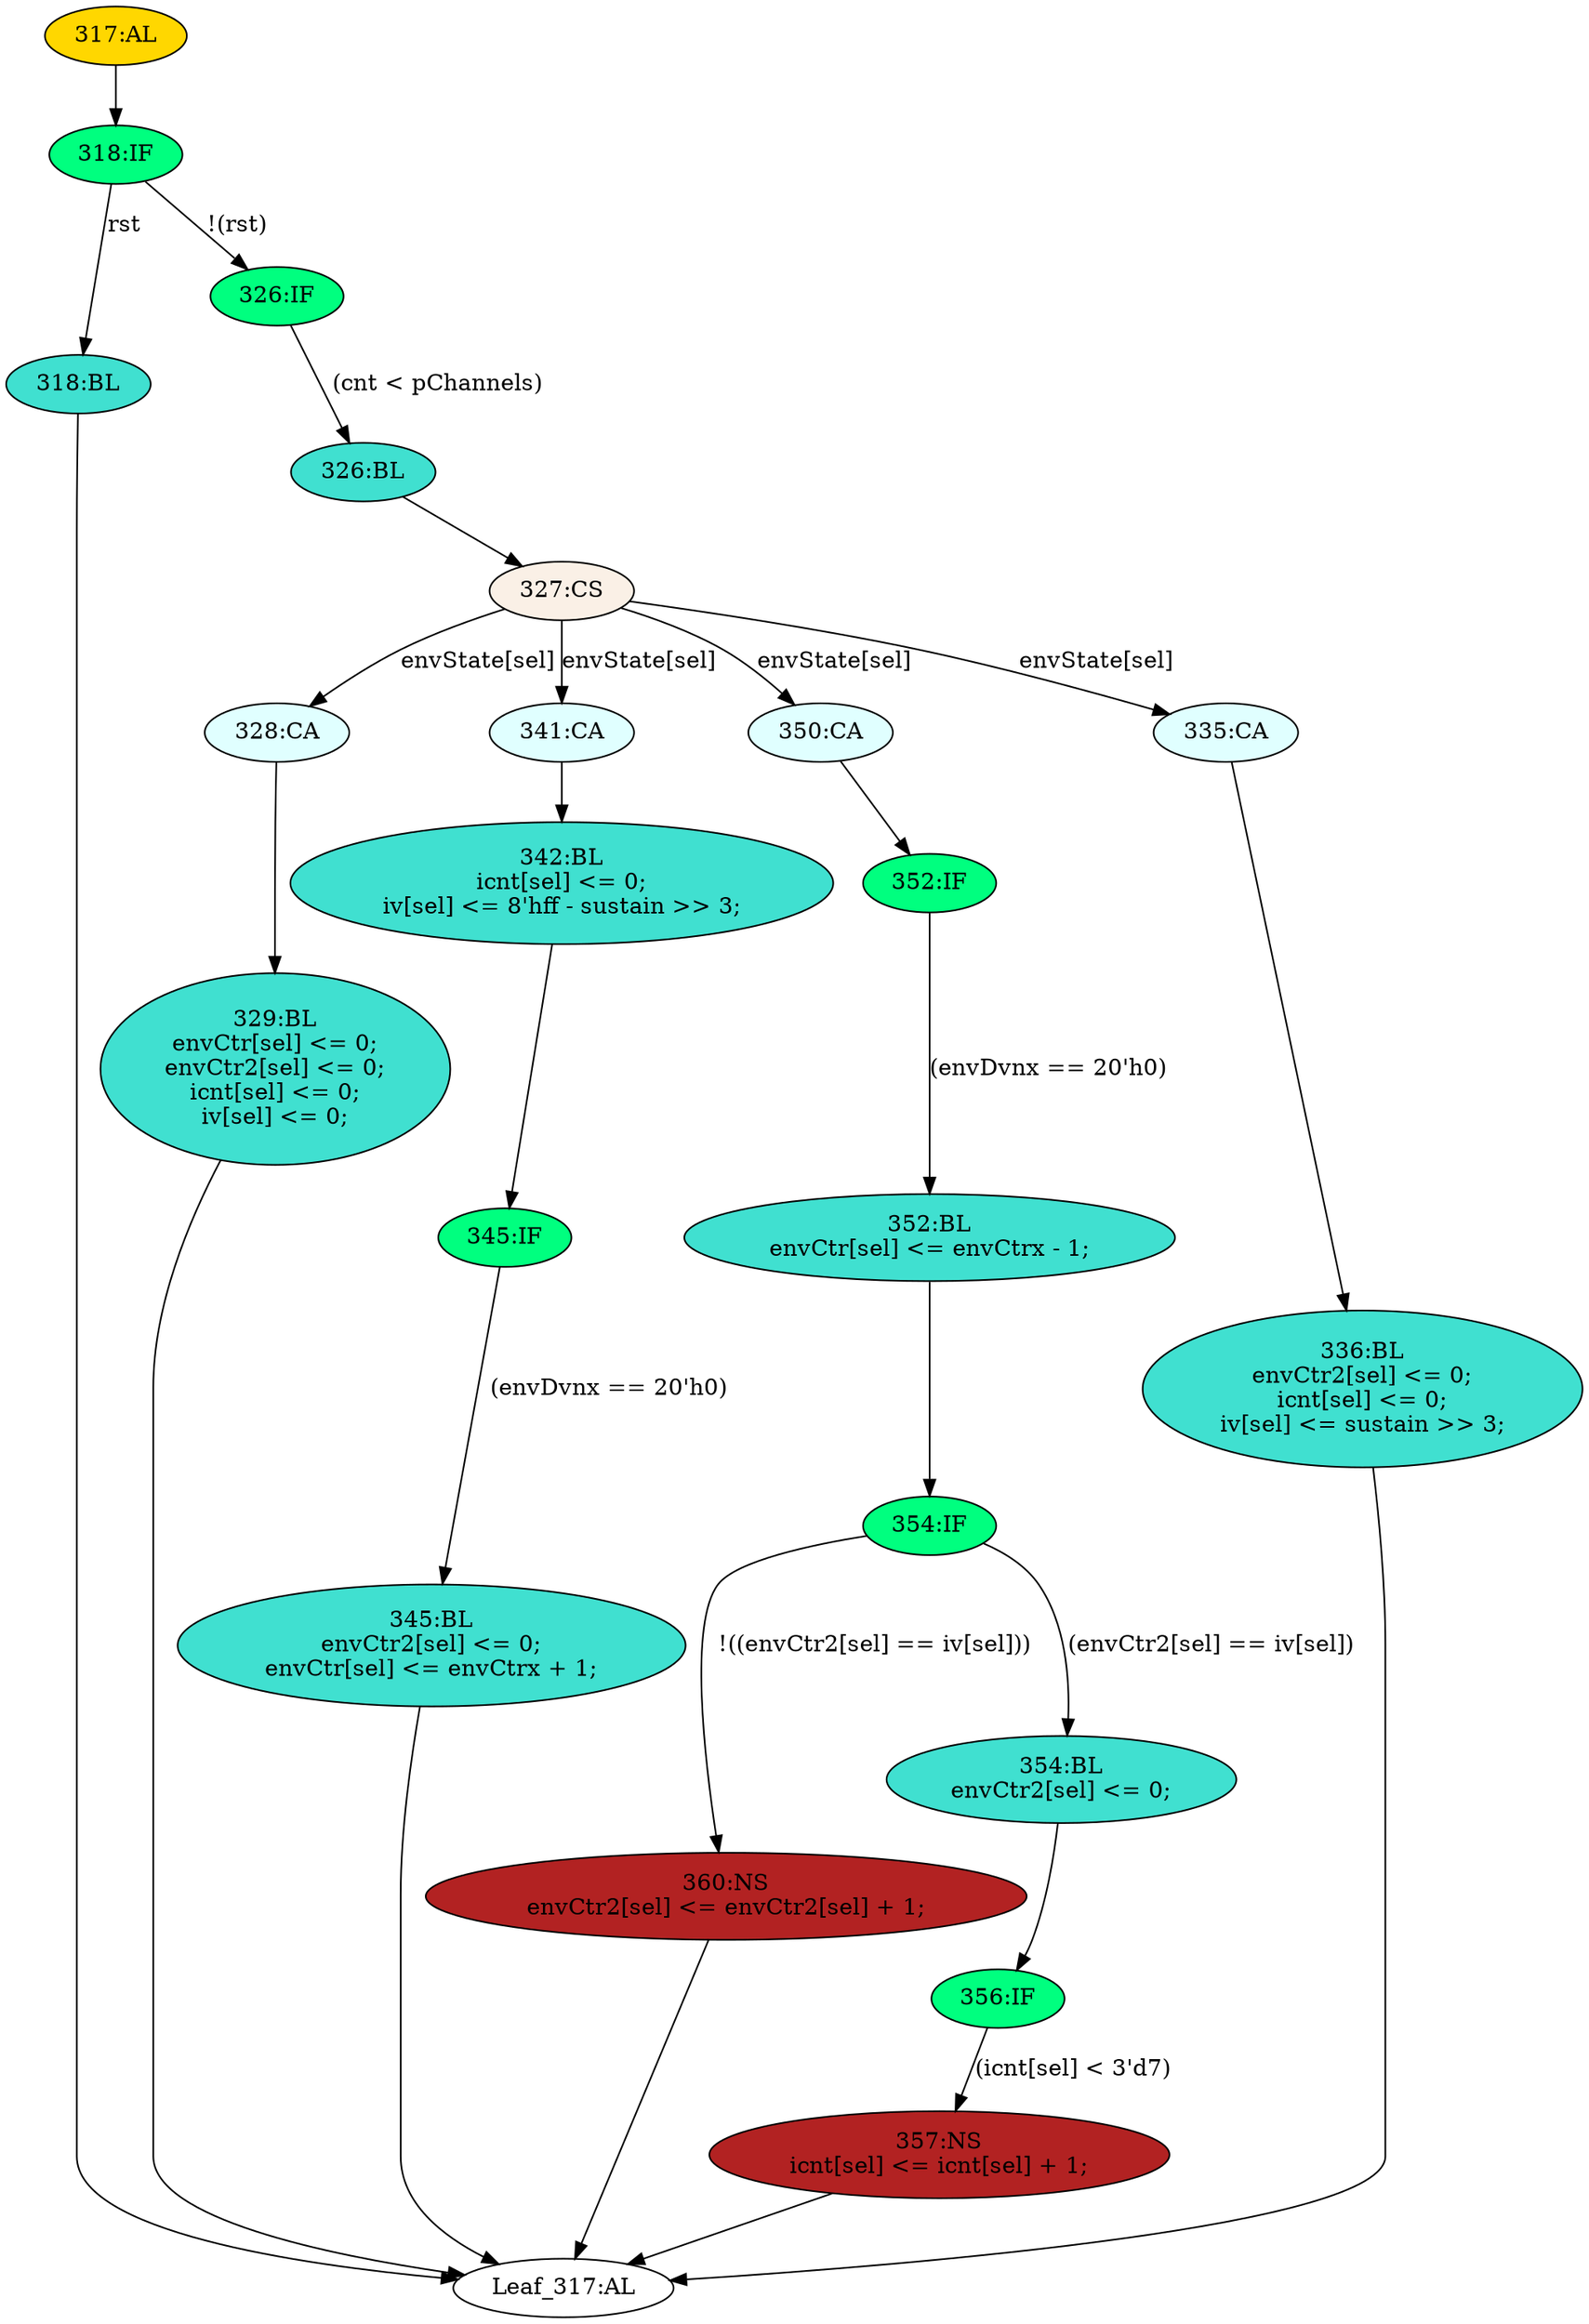 strict digraph "" {
	node [label="\N"];
	"342:BL"	 [ast="<pyverilog.vparser.ast.Block object at 0x7f93071728d0>",
		fillcolor=turquoise,
		label="342:BL
icnt[sel] <= 0;
iv[sel] <= 8'hff - sustain >> 3;",
		statements="[<pyverilog.vparser.ast.NonblockingSubstitution object at 0x7f9307172450>, <pyverilog.vparser.ast.NonblockingSubstitution object \
at 0x7f9307172610>]",
		style=filled,
		typ=Block];
	"345:IF"	 [ast="<pyverilog.vparser.ast.IfStatement object at 0x7f9307172910>",
		fillcolor=springgreen,
		label="345:IF",
		statements="[]",
		style=filled,
		typ=IfStatement];
	"342:BL" -> "345:IF"	 [cond="[]",
		lineno=None];
	"318:BL"	 [ast="<pyverilog.vparser.ast.Block object at 0x7f9307172ed0>",
		fillcolor=turquoise,
		label="318:BL",
		statements="[]",
		style=filled,
		typ=Block];
	"Leaf_317:AL"	 [def_var="['icnt', 'envCtr2', 'envCtr', 'iv']",
		label="Leaf_317:AL"];
	"318:BL" -> "Leaf_317:AL"	 [cond="[]",
		lineno=None];
	"352:BL"	 [ast="<pyverilog.vparser.ast.Block object at 0x7f9307148d90>",
		fillcolor=turquoise,
		label="352:BL
envCtr[sel] <= envCtrx - 1;",
		statements="[<pyverilog.vparser.ast.NonblockingSubstitution object at 0x7f9307148b50>]",
		style=filled,
		typ=Block];
	"354:IF"	 [ast="<pyverilog.vparser.ast.IfStatement object at 0x7f9307148dd0>",
		fillcolor=springgreen,
		label="354:IF",
		statements="[]",
		style=filled,
		typ=IfStatement];
	"352:BL" -> "354:IF"	 [cond="[]",
		lineno=None];
	"329:BL"	 [ast="<pyverilog.vparser.ast.Block object at 0x7f9307149fd0>",
		fillcolor=turquoise,
		label="329:BL
envCtr[sel] <= 0;
envCtr2[sel] <= 0;
icnt[sel] <= 0;
iv[sel] <= 0;",
		statements="[<pyverilog.vparser.ast.NonblockingSubstitution object at 0x7f93071498d0>, <pyverilog.vparser.ast.NonblockingSubstitution object \
at 0x7f9307149a90>, <pyverilog.vparser.ast.NonblockingSubstitution object at 0x7f9307149c50>, <pyverilog.vparser.ast.NonblockingSubstitution \
object at 0x7f9307149e10>]",
		style=filled,
		typ=Block];
	"329:BL" -> "Leaf_317:AL"	 [cond="[]",
		lineno=None];
	"328:CA"	 [ast="<pyverilog.vparser.ast.Case object at 0x7f930714a090>",
		fillcolor=lightcyan,
		label="328:CA",
		statements="[]",
		style=filled,
		typ=Case];
	"328:CA" -> "329:BL"	 [cond="[]",
		lineno=None];
	"345:BL"	 [ast="<pyverilog.vparser.ast.Block object at 0x7f93071729d0>",
		fillcolor=turquoise,
		label="345:BL
envCtr2[sel] <= 0;
envCtr[sel] <= envCtrx + 1;",
		statements="[<pyverilog.vparser.ast.NonblockingSubstitution object at 0x7f9307172a10>, <pyverilog.vparser.ast.NonblockingSubstitution object \
at 0x7f9307172bd0>]",
		style=filled,
		typ=Block];
	"345:BL" -> "Leaf_317:AL"	 [cond="[]",
		lineno=None];
	"357:NS"	 [ast="<pyverilog.vparser.ast.NonblockingSubstitution object at 0x7f9307149310>",
		fillcolor=firebrick,
		label="357:NS
icnt[sel] <= icnt[sel] + 1;",
		statements="[<pyverilog.vparser.ast.NonblockingSubstitution object at 0x7f9307149310>]",
		style=filled,
		typ=NonblockingSubstitution];
	"357:NS" -> "Leaf_317:AL"	 [cond="[]",
		lineno=None];
	"341:CA"	 [ast="<pyverilog.vparser.ast.Case object at 0x7f930714a0d0>",
		fillcolor=lightcyan,
		label="341:CA",
		statements="[]",
		style=filled,
		typ=Case];
	"341:CA" -> "342:BL"	 [cond="[]",
		lineno=None];
	"356:IF"	 [ast="<pyverilog.vparser.ast.IfStatement object at 0x7f93071492d0>",
		fillcolor=springgreen,
		label="356:IF",
		statements="[]",
		style=filled,
		typ=IfStatement];
	"356:IF" -> "357:NS"	 [cond="['icnt', 'sel']",
		label="(icnt[sel] < 3'd7)",
		lineno=356];
	"360:NS"	 [ast="<pyverilog.vparser.ast.NonblockingSubstitution object at 0x7f9307148e10>",
		fillcolor=firebrick,
		label="360:NS
envCtr2[sel] <= envCtr2[sel] + 1;",
		statements="[<pyverilog.vparser.ast.NonblockingSubstitution object at 0x7f9307148e10>]",
		style=filled,
		typ=NonblockingSubstitution];
	"360:NS" -> "Leaf_317:AL"	 [cond="[]",
		lineno=None];
	"327:CS"	 [ast="<pyverilog.vparser.ast.CaseStatement object at 0x7f930714a150>",
		fillcolor=linen,
		label="327:CS",
		statements="[]",
		style=filled,
		typ=CaseStatement];
	"327:CS" -> "328:CA"	 [cond="['envState', 'sel']",
		label="envState[sel]",
		lineno=327];
	"327:CS" -> "341:CA"	 [cond="['envState', 'sel']",
		label="envState[sel]",
		lineno=327];
	"350:CA"	 [ast="<pyverilog.vparser.ast.Case object at 0x7f930714a8d0>",
		fillcolor=lightcyan,
		label="350:CA",
		statements="[]",
		style=filled,
		typ=Case];
	"327:CS" -> "350:CA"	 [cond="['envState', 'sel']",
		label="envState[sel]",
		lineno=327];
	"335:CA"	 [ast="<pyverilog.vparser.ast.Case object at 0x7f930714a290>",
		fillcolor=lightcyan,
		label="335:CA",
		statements="[]",
		style=filled,
		typ=Case];
	"327:CS" -> "335:CA"	 [cond="['envState', 'sel']",
		label="envState[sel]",
		lineno=327];
	"318:IF"	 [ast="<pyverilog.vparser.ast.IfStatement object at 0x7f930714ab50>",
		fillcolor=springgreen,
		label="318:IF",
		statements="[]",
		style=filled,
		typ=IfStatement];
	"318:IF" -> "318:BL"	 [cond="['rst']",
		label=rst,
		lineno=318];
	"326:IF"	 [ast="<pyverilog.vparser.ast.IfStatement object at 0x7f930714ab10>",
		fillcolor=springgreen,
		label="326:IF",
		statements="[]",
		style=filled,
		typ=IfStatement];
	"318:IF" -> "326:IF"	 [cond="['rst']",
		label="!(rst)",
		lineno=318];
	"354:BL"	 [ast="<pyverilog.vparser.ast.Block object at 0x7f93071490d0>",
		fillcolor=turquoise,
		label="354:BL
envCtr2[sel] <= 0;",
		statements="[<pyverilog.vparser.ast.NonblockingSubstitution object at 0x7f9307149110>]",
		style=filled,
		typ=Block];
	"354:BL" -> "356:IF"	 [cond="[]",
		lineno=None];
	"352:IF"	 [ast="<pyverilog.vparser.ast.IfStatement object at 0x7f930714a990>",
		fillcolor=springgreen,
		label="352:IF",
		statements="[]",
		style=filled,
		typ=IfStatement];
	"352:IF" -> "352:BL"	 [cond="['envDvnx']",
		label="(envDvnx == 20'h0)",
		lineno=352];
	"317:AL"	 [ast="<pyverilog.vparser.ast.Always object at 0x7f930714ac50>",
		clk_sens=True,
		fillcolor=gold,
		label="317:AL",
		sens="['clk']",
		statements="[]",
		style=filled,
		typ=Always,
		use_var="['pChannels', 'cnt', 'envCtr2', 'envCtrx', 'icnt', 'envDvnx', 'iv', 'envState', 'sustain', 'rst', 'sel']"];
	"317:AL" -> "318:IF"	 [cond="[]",
		lineno=None];
	"350:CA" -> "352:IF"	 [cond="[]",
		lineno=None];
	"326:BL"	 [ast="<pyverilog.vparser.ast.Block object at 0x7f930714ab90>",
		fillcolor=turquoise,
		label="326:BL",
		statements="[]",
		style=filled,
		typ=Block];
	"326:BL" -> "327:CS"	 [cond="[]",
		lineno=None];
	"354:IF" -> "360:NS"	 [cond="['envCtr2', 'sel', 'iv', 'sel']",
		label="!((envCtr2[sel] == iv[sel]))",
		lineno=354];
	"354:IF" -> "354:BL"	 [cond="['envCtr2', 'sel', 'iv', 'sel']",
		label="(envCtr2[sel] == iv[sel])",
		lineno=354];
	"336:BL"	 [ast="<pyverilog.vparser.ast.Block object at 0x7f930714a310>",
		fillcolor=turquoise,
		label="336:BL
envCtr2[sel] <= 0;
icnt[sel] <= 0;
iv[sel] <= sustain >> 3;",
		statements="[<pyverilog.vparser.ast.NonblockingSubstitution object at 0x7f930714a350>, <pyverilog.vparser.ast.NonblockingSubstitution object \
at 0x7f930714a510>, <pyverilog.vparser.ast.NonblockingSubstitution object at 0x7f930714a6d0>]",
		style=filled,
		typ=Block];
	"336:BL" -> "Leaf_317:AL"	 [cond="[]",
		lineno=None];
	"345:IF" -> "345:BL"	 [cond="['envDvnx']",
		label="(envDvnx == 20'h0)",
		lineno=345];
	"335:CA" -> "336:BL"	 [cond="[]",
		lineno=None];
	"326:IF" -> "326:BL"	 [cond="['cnt', 'pChannels']",
		label="(cnt < pChannels)",
		lineno=326];
}
